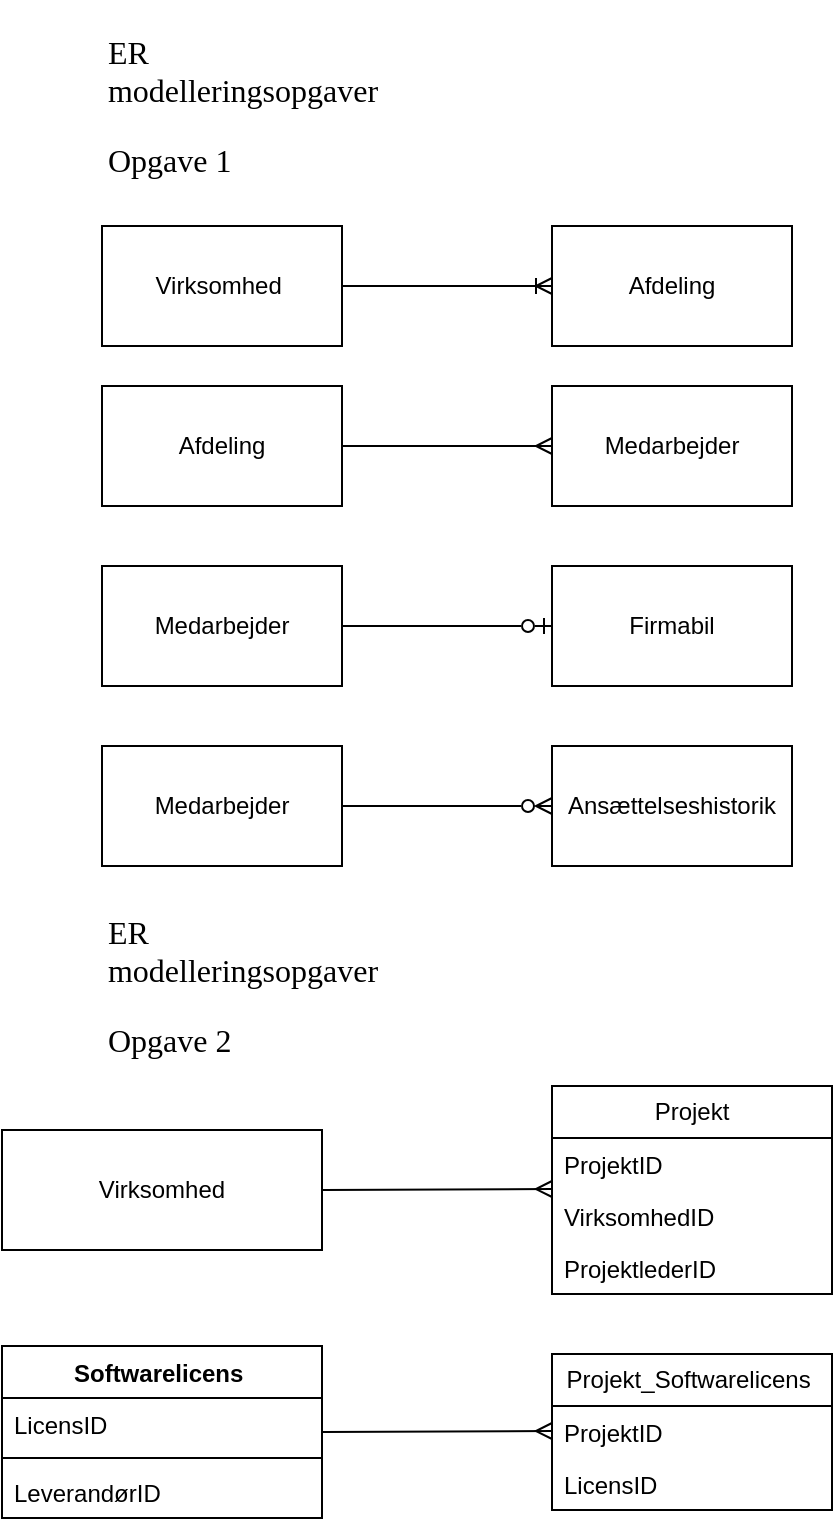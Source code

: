 <mxfile version="24.0.2" type="github">
  <diagram name="Page-1" id="mY0hgo6ihkvloCwyQAVZ">
    <mxGraphModel dx="1050" dy="557" grid="1" gridSize="10" guides="1" tooltips="1" connect="1" arrows="1" fold="1" page="1" pageScale="1" pageWidth="850" pageHeight="1100" math="0" shadow="0">
      <root>
        <mxCell id="0" />
        <mxCell id="1" parent="0" />
        <mxCell id="Ps6iyz-mz_8LiDE0RArQ-4" value="" style="edgeStyle=orthogonalEdgeStyle;rounded=0;orthogonalLoop=1;jettySize=auto;html=1;endArrow=ERoneToMany;endFill=0;" parent="1" source="Ps6iyz-mz_8LiDE0RArQ-1" target="Ps6iyz-mz_8LiDE0RArQ-2" edge="1">
          <mxGeometry relative="1" as="geometry" />
        </mxCell>
        <mxCell id="Ps6iyz-mz_8LiDE0RArQ-1" value="Virksomhed&amp;nbsp;" style="rounded=0;whiteSpace=wrap;html=1;" parent="1" vertex="1">
          <mxGeometry x="80" y="120" width="120" height="60" as="geometry" />
        </mxCell>
        <mxCell id="Ps6iyz-mz_8LiDE0RArQ-2" value="Afdeling" style="rounded=0;whiteSpace=wrap;html=1;" parent="1" vertex="1">
          <mxGeometry x="305" y="120" width="120" height="60" as="geometry" />
        </mxCell>
        <mxCell id="Ps6iyz-mz_8LiDE0RArQ-11" value="" style="edgeStyle=orthogonalEdgeStyle;rounded=0;orthogonalLoop=1;jettySize=auto;html=1;endArrow=ERmany;endFill=0;" parent="1" source="Ps6iyz-mz_8LiDE0RArQ-5" target="Ps6iyz-mz_8LiDE0RArQ-6" edge="1">
          <mxGeometry relative="1" as="geometry" />
        </mxCell>
        <mxCell id="Ps6iyz-mz_8LiDE0RArQ-5" value="Afdeling" style="rounded=0;whiteSpace=wrap;html=1;" parent="1" vertex="1">
          <mxGeometry x="80" y="200" width="120" height="60" as="geometry" />
        </mxCell>
        <mxCell id="Ps6iyz-mz_8LiDE0RArQ-6" value="Medarbejder" style="rounded=0;whiteSpace=wrap;html=1;" parent="1" vertex="1">
          <mxGeometry x="305" y="200" width="120" height="60" as="geometry" />
        </mxCell>
        <mxCell id="Ps6iyz-mz_8LiDE0RArQ-12" value="" style="edgeStyle=orthogonalEdgeStyle;rounded=0;orthogonalLoop=1;jettySize=auto;html=1;endArrow=ERzeroToOne;endFill=0;" parent="1" source="Ps6iyz-mz_8LiDE0RArQ-7" target="Ps6iyz-mz_8LiDE0RArQ-8" edge="1">
          <mxGeometry relative="1" as="geometry" />
        </mxCell>
        <mxCell id="Ps6iyz-mz_8LiDE0RArQ-7" value="Medarbejder" style="rounded=0;whiteSpace=wrap;html=1;" parent="1" vertex="1">
          <mxGeometry x="80" y="290" width="120" height="60" as="geometry" />
        </mxCell>
        <mxCell id="Ps6iyz-mz_8LiDE0RArQ-8" value="Firmabil" style="rounded=0;whiteSpace=wrap;html=1;" parent="1" vertex="1">
          <mxGeometry x="305" y="290" width="120" height="60" as="geometry" />
        </mxCell>
        <mxCell id="Ps6iyz-mz_8LiDE0RArQ-13" value="" style="edgeStyle=orthogonalEdgeStyle;rounded=0;orthogonalLoop=1;jettySize=auto;html=1;endArrow=ERzeroToMany;endFill=0;" parent="1" source="Ps6iyz-mz_8LiDE0RArQ-9" target="Ps6iyz-mz_8LiDE0RArQ-10" edge="1">
          <mxGeometry relative="1" as="geometry" />
        </mxCell>
        <mxCell id="Ps6iyz-mz_8LiDE0RArQ-9" value="Medarbejder" style="rounded=0;whiteSpace=wrap;html=1;" parent="1" vertex="1">
          <mxGeometry x="80" y="380" width="120" height="60" as="geometry" />
        </mxCell>
        <mxCell id="Ps6iyz-mz_8LiDE0RArQ-10" value="Ansættelseshistorik" style="rounded=0;whiteSpace=wrap;html=1;" parent="1" vertex="1">
          <mxGeometry x="305" y="380" width="120" height="60" as="geometry" />
        </mxCell>
        <mxCell id="xS9IAG9c2I2i_najF1yv-1" value="&lt;p style=&quot;font-family: &amp;quot;Times New Roman&amp;quot;; font-size: medium; font-weight: 400; text-align: start; text-wrap: wrap;&quot;&gt;ER modelleringsopgaver&lt;/p&gt;&lt;p style=&quot;font-family: &amp;quot;Times New Roman&amp;quot;; font-size: medium; font-weight: 400; text-align: start; text-wrap: wrap;&quot;&gt;&lt;/p&gt;&lt;p style=&quot;font-family: &amp;quot;Times New Roman&amp;quot;; font-size: medium; font-weight: 400; text-align: start; text-wrap: wrap;&quot;&gt;&lt;/p&gt;&lt;p style=&quot;font-family: &amp;quot;Times New Roman&amp;quot;; font-size: medium; font-weight: 400; text-align: start; text-wrap: wrap;&quot;&gt;Opgave 1&lt;/p&gt;" style="text;strokeColor=none;fillColor=none;html=1;fontSize=24;fontStyle=1;verticalAlign=middle;align=center;" vertex="1" parent="1">
          <mxGeometry x="70" y="20" width="160" height="80" as="geometry" />
        </mxCell>
        <mxCell id="xS9IAG9c2I2i_najF1yv-2" value="&lt;p style=&quot;font-family: &amp;quot;Times New Roman&amp;quot;; font-size: medium; font-weight: 400; text-align: start; text-wrap: wrap;&quot;&gt;ER modelleringsopgaver&lt;/p&gt;&lt;p style=&quot;font-family: &amp;quot;Times New Roman&amp;quot;; font-size: medium; font-weight: 400; text-align: start; text-wrap: wrap;&quot;&gt;&lt;/p&gt;&lt;p style=&quot;font-family: &amp;quot;Times New Roman&amp;quot;; font-size: medium; font-weight: 400; text-align: start; text-wrap: wrap;&quot;&gt;&lt;/p&gt;&lt;p style=&quot;font-family: &amp;quot;Times New Roman&amp;quot;; font-size: medium; font-weight: 400; text-align: start; text-wrap: wrap;&quot;&gt;Opgave 2&lt;/p&gt;" style="text;strokeColor=none;fillColor=none;html=1;fontSize=24;fontStyle=1;verticalAlign=middle;align=center;" vertex="1" parent="1">
          <mxGeometry x="70" y="460" width="160" height="80" as="geometry" />
        </mxCell>
        <mxCell id="xS9IAG9c2I2i_najF1yv-7" value="Projekt" style="swimlane;fontStyle=0;childLayout=stackLayout;horizontal=1;startSize=26;fillColor=none;horizontalStack=0;resizeParent=1;resizeParentMax=0;resizeLast=0;collapsible=1;marginBottom=0;whiteSpace=wrap;html=1;" vertex="1" parent="1">
          <mxGeometry x="305" y="550" width="140" height="104" as="geometry" />
        </mxCell>
        <mxCell id="xS9IAG9c2I2i_najF1yv-8" value="ProjektID&amp;nbsp;" style="text;strokeColor=none;fillColor=none;align=left;verticalAlign=top;spacingLeft=4;spacingRight=4;overflow=hidden;rotatable=0;points=[[0,0.5],[1,0.5]];portConstraint=eastwest;whiteSpace=wrap;html=1;" vertex="1" parent="xS9IAG9c2I2i_najF1yv-7">
          <mxGeometry y="26" width="140" height="26" as="geometry" />
        </mxCell>
        <mxCell id="xS9IAG9c2I2i_najF1yv-9" value="VirksomhedID" style="text;strokeColor=none;fillColor=none;align=left;verticalAlign=top;spacingLeft=4;spacingRight=4;overflow=hidden;rotatable=0;points=[[0,0.5],[1,0.5]];portConstraint=eastwest;whiteSpace=wrap;html=1;" vertex="1" parent="xS9IAG9c2I2i_najF1yv-7">
          <mxGeometry y="52" width="140" height="26" as="geometry" />
        </mxCell>
        <mxCell id="xS9IAG9c2I2i_najF1yv-10" value="ProjektlederID" style="text;strokeColor=none;fillColor=none;align=left;verticalAlign=top;spacingLeft=4;spacingRight=4;overflow=hidden;rotatable=0;points=[[0,0.5],[1,0.5]];portConstraint=eastwest;whiteSpace=wrap;html=1;" vertex="1" parent="xS9IAG9c2I2i_najF1yv-7">
          <mxGeometry y="78" width="140" height="26" as="geometry" />
        </mxCell>
        <mxCell id="xS9IAG9c2I2i_najF1yv-13" value="Virksomhed" style="rounded=0;whiteSpace=wrap;html=1;" vertex="1" parent="1">
          <mxGeometry x="30" y="572" width="160" height="60" as="geometry" />
        </mxCell>
        <mxCell id="xS9IAG9c2I2i_najF1yv-19" value="" style="endArrow=ERmany;startArrow=none;endFill=0;startFill=0;html=1;rounded=0;" edge="1" parent="1">
          <mxGeometry width="160" relative="1" as="geometry">
            <mxPoint x="190" y="602" as="sourcePoint" />
            <mxPoint x="305" y="601.5" as="targetPoint" />
          </mxGeometry>
        </mxCell>
        <mxCell id="xS9IAG9c2I2i_najF1yv-21" value="Softwarelicens&amp;nbsp;" style="swimlane;fontStyle=1;align=center;verticalAlign=top;childLayout=stackLayout;horizontal=1;startSize=26;horizontalStack=0;resizeParent=1;resizeParentMax=0;resizeLast=0;collapsible=1;marginBottom=0;whiteSpace=wrap;html=1;" vertex="1" parent="1">
          <mxGeometry x="30" y="680" width="160" height="86" as="geometry" />
        </mxCell>
        <mxCell id="xS9IAG9c2I2i_najF1yv-22" value="LicensID&amp;nbsp;" style="text;strokeColor=none;fillColor=none;align=left;verticalAlign=top;spacingLeft=4;spacingRight=4;overflow=hidden;rotatable=0;points=[[0,0.5],[1,0.5]];portConstraint=eastwest;whiteSpace=wrap;html=1;" vertex="1" parent="xS9IAG9c2I2i_najF1yv-21">
          <mxGeometry y="26" width="160" height="26" as="geometry" />
        </mxCell>
        <mxCell id="xS9IAG9c2I2i_najF1yv-23" value="" style="line;strokeWidth=1;fillColor=none;align=left;verticalAlign=middle;spacingTop=-1;spacingLeft=3;spacingRight=3;rotatable=0;labelPosition=right;points=[];portConstraint=eastwest;strokeColor=inherit;" vertex="1" parent="xS9IAG9c2I2i_najF1yv-21">
          <mxGeometry y="52" width="160" height="8" as="geometry" />
        </mxCell>
        <mxCell id="xS9IAG9c2I2i_najF1yv-24" value="LeverandørID&amp;nbsp;" style="text;strokeColor=none;fillColor=none;align=left;verticalAlign=top;spacingLeft=4;spacingRight=4;overflow=hidden;rotatable=0;points=[[0,0.5],[1,0.5]];portConstraint=eastwest;whiteSpace=wrap;html=1;" vertex="1" parent="xS9IAG9c2I2i_najF1yv-21">
          <mxGeometry y="60" width="160" height="26" as="geometry" />
        </mxCell>
        <mxCell id="xS9IAG9c2I2i_najF1yv-26" value="Projekt_Softwarelicens&amp;nbsp;" style="swimlane;fontStyle=0;childLayout=stackLayout;horizontal=1;startSize=26;fillColor=none;horizontalStack=0;resizeParent=1;resizeParentMax=0;resizeLast=0;collapsible=1;marginBottom=0;whiteSpace=wrap;html=1;" vertex="1" parent="1">
          <mxGeometry x="305" y="684" width="140" height="78" as="geometry">
            <mxRectangle x="305" y="684" width="170" height="30" as="alternateBounds" />
          </mxGeometry>
        </mxCell>
        <mxCell id="xS9IAG9c2I2i_najF1yv-27" value="ProjektID&amp;nbsp;" style="text;strokeColor=none;fillColor=none;align=left;verticalAlign=top;spacingLeft=4;spacingRight=4;overflow=hidden;rotatable=0;points=[[0,0.5],[1,0.5]];portConstraint=eastwest;whiteSpace=wrap;html=1;" vertex="1" parent="xS9IAG9c2I2i_najF1yv-26">
          <mxGeometry y="26" width="140" height="26" as="geometry" />
        </mxCell>
        <mxCell id="xS9IAG9c2I2i_najF1yv-28" value="LicensID&amp;nbsp;" style="text;strokeColor=none;fillColor=none;align=left;verticalAlign=top;spacingLeft=4;spacingRight=4;overflow=hidden;rotatable=0;points=[[0,0.5],[1,0.5]];portConstraint=eastwest;whiteSpace=wrap;html=1;" vertex="1" parent="xS9IAG9c2I2i_najF1yv-26">
          <mxGeometry y="52" width="140" height="26" as="geometry" />
        </mxCell>
        <mxCell id="xS9IAG9c2I2i_najF1yv-35" value="" style="endArrow=ERmany;startArrow=none;endFill=0;startFill=0;html=1;rounded=0;" edge="1" parent="1">
          <mxGeometry width="160" relative="1" as="geometry">
            <mxPoint x="190" y="723" as="sourcePoint" />
            <mxPoint x="305" y="722.5" as="targetPoint" />
          </mxGeometry>
        </mxCell>
      </root>
    </mxGraphModel>
  </diagram>
</mxfile>
